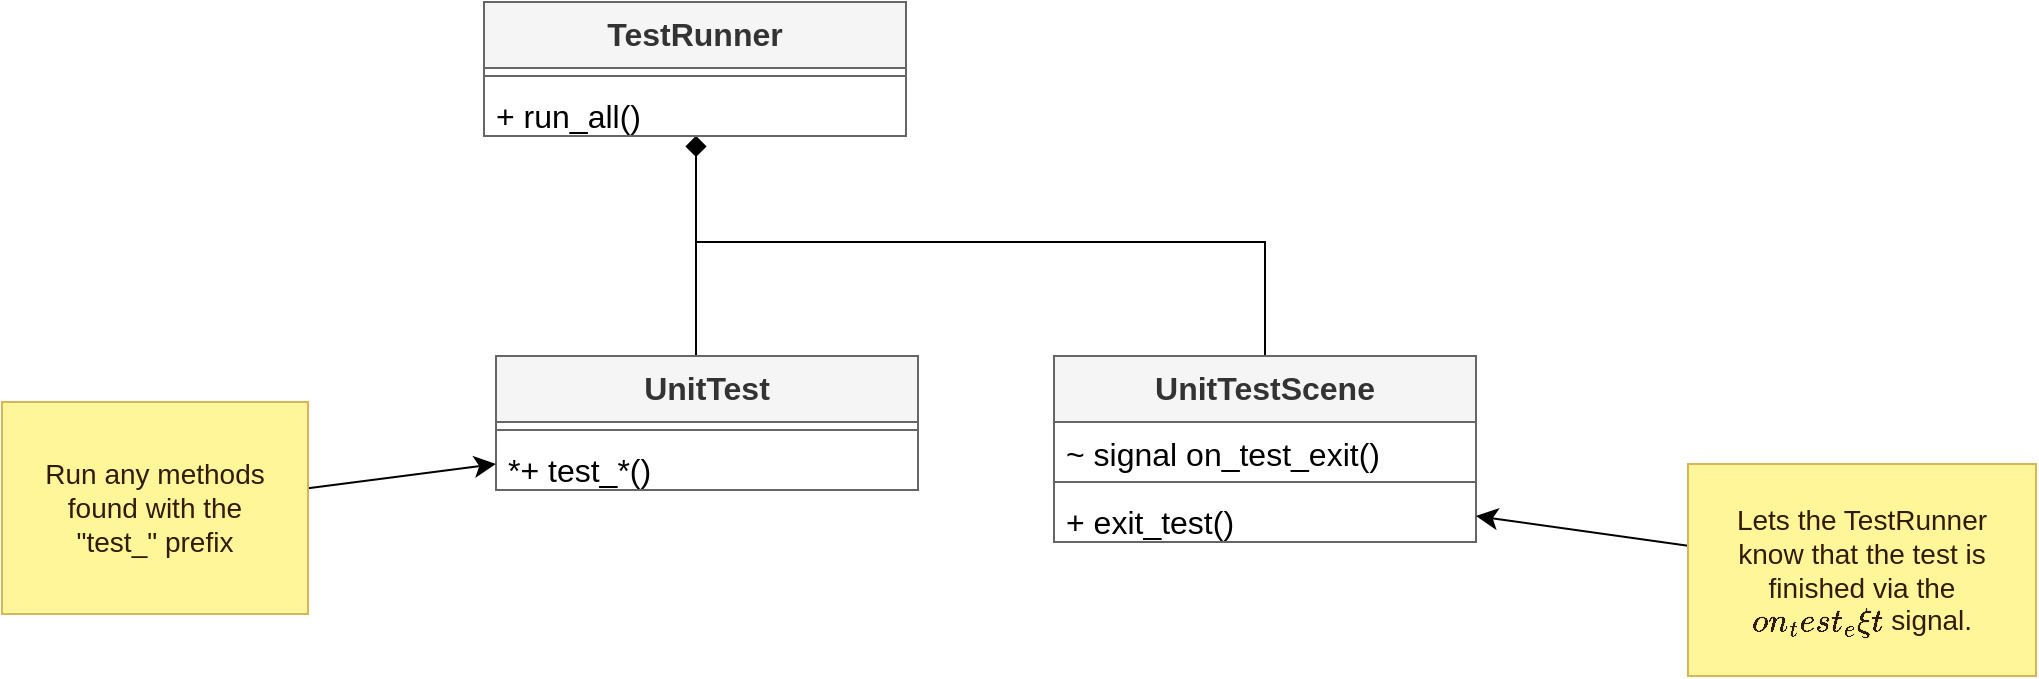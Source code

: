 <mxfile version="21.2.8" type="device" pages="2">
  <diagram name="Class Diagram" id="6y82QvWqDyoeqdexZ-E8">
    <mxGraphModel dx="1962" dy="1407" grid="0" gridSize="10" guides="1" tooltips="1" connect="1" arrows="1" fold="1" page="0" pageScale="1" pageWidth="850" pageHeight="1100" background="#FFFFFF" math="0" shadow="0">
      <root>
        <mxCell id="0" />
        <mxCell id="1" parent="0" />
        <mxCell id="i5709W2-B1kpcJ32isYm-6" style="edgeStyle=orthogonalEdgeStyle;rounded=0;orthogonalLoop=1;jettySize=auto;html=1;fontSize=12;startSize=8;endSize=8;endArrow=diamond;endFill=1;" edge="1" parent="1" source="tM5TyMosLTcsv8V2hco5-1" target="i5709W2-B1kpcJ32isYm-1">
          <mxGeometry relative="1" as="geometry">
            <Array as="points">
              <mxPoint x="560" y="-93" />
              <mxPoint x="275" y="-93" />
            </Array>
          </mxGeometry>
        </mxCell>
        <mxCell id="tM5TyMosLTcsv8V2hco5-1" value="UnitTestScene" style="swimlane;fontStyle=1;align=center;verticalAlign=top;childLayout=stackLayout;horizontal=1;startSize=33;horizontalStack=0;resizeParent=1;resizeParentMax=0;resizeLast=0;collapsible=1;marginBottom=0;whiteSpace=wrap;html=1;fontSize=16;fillColor=#f5f5f5;fontColor=#333333;strokeColor=#666666;swimlaneFillColor=default;" parent="1" vertex="1">
          <mxGeometry x="454" y="-36" width="211" height="93" as="geometry" />
        </mxCell>
        <mxCell id="tM5TyMosLTcsv8V2hco5-2" value="~ signal on_test_exit()" style="text;strokeColor=none;fillColor=none;align=left;verticalAlign=top;spacingLeft=4;spacingRight=4;overflow=hidden;rotatable=0;points=[[0,0.5],[1,0.5]];portConstraint=eastwest;whiteSpace=wrap;html=1;fontSize=16;" parent="tM5TyMosLTcsv8V2hco5-1" vertex="1">
          <mxGeometry y="33" width="211" height="26" as="geometry" />
        </mxCell>
        <mxCell id="tM5TyMosLTcsv8V2hco5-3" value="" style="line;strokeWidth=1;fillColor=none;align=left;verticalAlign=middle;spacingTop=-1;spacingLeft=3;spacingRight=3;rotatable=0;labelPosition=right;points=[];portConstraint=eastwest;strokeColor=inherit;fontSize=16;" parent="tM5TyMosLTcsv8V2hco5-1" vertex="1">
          <mxGeometry y="59" width="211" height="8" as="geometry" />
        </mxCell>
        <mxCell id="tM5TyMosLTcsv8V2hco5-4" value="+ exit_test()" style="text;strokeColor=none;fillColor=none;align=left;verticalAlign=top;spacingLeft=4;spacingRight=4;overflow=hidden;rotatable=0;points=[[0,0.5],[1,0.5]];portConstraint=eastwest;whiteSpace=wrap;html=1;fontSize=16;" parent="tM5TyMosLTcsv8V2hco5-1" vertex="1">
          <mxGeometry y="67" width="211" height="26" as="geometry" />
        </mxCell>
        <mxCell id="tM5TyMosLTcsv8V2hco5-13" value="" style="edgeStyle=none;curved=1;rounded=0;orthogonalLoop=1;jettySize=auto;html=1;fontSize=12;startSize=8;endSize=8;entryX=1;entryY=0.5;entryDx=0;entryDy=0;" parent="1" source="tM5TyMosLTcsv8V2hco5-14" target="tM5TyMosLTcsv8V2hco5-4" edge="1">
          <mxGeometry relative="1" as="geometry">
            <mxPoint x="512.891" y="157" as="sourcePoint" />
          </mxGeometry>
        </mxCell>
        <mxCell id="tM5TyMosLTcsv8V2hco5-14" value="Lets the TestRunner know that the test is finished via the `on_test_exit` signal." style="whiteSpace=wrap;html=1;fontSize=14;fillColor=#FFF599;strokeColor=#d6b656;spacingLeft=10;spacingBottom=10;spacingRight=10;spacingTop=10;fontColor=#331A00;" parent="1" vertex="1">
          <mxGeometry x="771" y="18" width="174" height="106" as="geometry" />
        </mxCell>
        <mxCell id="i5709W2-B1kpcJ32isYm-5" style="edgeStyle=orthogonalEdgeStyle;rounded=0;orthogonalLoop=1;jettySize=auto;html=1;fontSize=12;startSize=8;endSize=8;endArrow=diamond;endFill=1;" edge="1" parent="1" source="J8-6YeeYZxeiOP6BvH8y-1" target="i5709W2-B1kpcJ32isYm-1">
          <mxGeometry relative="1" as="geometry">
            <Array as="points">
              <mxPoint x="275" y="-91" />
              <mxPoint x="275" y="-91" />
            </Array>
          </mxGeometry>
        </mxCell>
        <mxCell id="J8-6YeeYZxeiOP6BvH8y-1" value="UnitTest" style="swimlane;fontStyle=1;align=center;verticalAlign=top;childLayout=stackLayout;horizontal=1;startSize=33;horizontalStack=0;resizeParent=1;resizeParentMax=0;resizeLast=0;collapsible=1;marginBottom=0;whiteSpace=wrap;html=1;fontSize=16;fillColor=#f5f5f5;fontColor=#333333;strokeColor=#666666;swimlaneFillColor=default;" parent="1" vertex="1">
          <mxGeometry x="175" y="-36" width="211" height="67" as="geometry" />
        </mxCell>
        <mxCell id="i5709W2-B1kpcJ32isYm-4" value="" style="line;strokeWidth=1;fillColor=none;align=left;verticalAlign=middle;spacingTop=-1;spacingLeft=3;spacingRight=3;rotatable=0;labelPosition=right;points=[];portConstraint=eastwest;strokeColor=inherit;fontSize=16;" vertex="1" parent="J8-6YeeYZxeiOP6BvH8y-1">
          <mxGeometry y="33" width="211" height="8" as="geometry" />
        </mxCell>
        <mxCell id="J8-6YeeYZxeiOP6BvH8y-4" value="*+ test_*()" style="text;strokeColor=none;fillColor=none;align=left;verticalAlign=top;spacingLeft=4;spacingRight=4;overflow=hidden;rotatable=0;points=[[0,0.5],[1,0.5]];portConstraint=eastwest;whiteSpace=wrap;html=1;fontSize=16;" parent="J8-6YeeYZxeiOP6BvH8y-1" vertex="1">
          <mxGeometry y="41" width="211" height="26" as="geometry" />
        </mxCell>
        <mxCell id="J8-6YeeYZxeiOP6BvH8y-6" style="edgeStyle=none;curved=1;rounded=0;orthogonalLoop=1;jettySize=auto;html=1;fontSize=12;startSize=8;endSize=8;entryX=0;entryY=0.5;entryDx=0;entryDy=0;" parent="1" source="J8-6YeeYZxeiOP6BvH8y-5" target="J8-6YeeYZxeiOP6BvH8y-4" edge="1">
          <mxGeometry relative="1" as="geometry" />
        </mxCell>
        <mxCell id="J8-6YeeYZxeiOP6BvH8y-5" value="Run any methods found with the &quot;test_&quot; prefix" style="whiteSpace=wrap;html=1;fontSize=14;fillColor=#FFF599;strokeColor=#d6b656;spacingLeft=10;spacingBottom=10;spacingRight=10;spacingTop=10;fontColor=#331A00;" parent="1" vertex="1">
          <mxGeometry x="-72" y="-13" width="153" height="106" as="geometry" />
        </mxCell>
        <mxCell id="i5709W2-B1kpcJ32isYm-1" value="TestRunner" style="swimlane;fontStyle=1;align=center;verticalAlign=top;childLayout=stackLayout;horizontal=1;startSize=33;horizontalStack=0;resizeParent=1;resizeParentMax=0;resizeLast=0;collapsible=1;marginBottom=0;whiteSpace=wrap;html=1;fontSize=16;fillColor=#f5f5f5;fontColor=#333333;strokeColor=#666666;swimlaneFillColor=default;" vertex="1" parent="1">
          <mxGeometry x="169" y="-213" width="211" height="67" as="geometry" />
        </mxCell>
        <mxCell id="i5709W2-B1kpcJ32isYm-3" value="" style="line;strokeWidth=1;fillColor=none;align=left;verticalAlign=middle;spacingTop=-1;spacingLeft=3;spacingRight=3;rotatable=0;labelPosition=right;points=[];portConstraint=eastwest;strokeColor=inherit;fontSize=16;" vertex="1" parent="i5709W2-B1kpcJ32isYm-1">
          <mxGeometry y="33" width="211" height="8" as="geometry" />
        </mxCell>
        <mxCell id="i5709W2-B1kpcJ32isYm-2" value="+ run_all()" style="text;strokeColor=none;fillColor=none;align=left;verticalAlign=top;spacingLeft=4;spacingRight=4;overflow=hidden;rotatable=0;points=[[0,0.5],[1,0.5]];portConstraint=eastwest;whiteSpace=wrap;html=1;fontSize=16;" vertex="1" parent="i5709W2-B1kpcJ32isYm-1">
          <mxGeometry y="41" width="211" height="26" as="geometry" />
        </mxCell>
      </root>
    </mxGraphModel>
  </diagram>
  <diagram id="hkPfzNNbUrFvuuMmF8mX" name="Sequence: Run All">
    <mxGraphModel dx="2238" dy="1585" grid="0" gridSize="10" guides="1" tooltips="1" connect="1" arrows="1" fold="1" page="0" pageScale="1" pageWidth="850" pageHeight="1100" background="#FFFFFF" math="0" shadow="0">
      <root>
        <mxCell id="0" />
        <mxCell id="1" parent="0" />
        <mxCell id="KkMCgTxBBTBBrHVNEJOE-18" value="loop" style="shape=umlFrame;whiteSpace=wrap;html=1;pointerEvents=0;fontSize=16;labelBackgroundColor=none;swimlaneFillColor=default;" parent="1" vertex="1">
          <mxGeometry x="-37" y="161" width="508" height="612" as="geometry" />
        </mxCell>
        <mxCell id="KkMCgTxBBTBBrHVNEJOE-19" value="alt" style="shape=umlFrame;whiteSpace=wrap;html=1;pointerEvents=0;fontSize=16;swimlaneFillColor=#E6E6E6;" parent="1" vertex="1">
          <mxGeometry x="-26" y="204" width="487" height="561" as="geometry" />
        </mxCell>
        <mxCell id="02iZ_VtH3Efv8Gho3ET1-1" value="User" style="shape=umlLifeline;perimeter=lifelinePerimeter;whiteSpace=wrap;html=1;container=1;dropTarget=0;collapsible=0;recursiveResize=0;outlineConnect=0;portConstraint=eastwest;newEdgeStyle={&quot;edgeStyle&quot;:&quot;elbowEdgeStyle&quot;,&quot;elbow&quot;:&quot;vertical&quot;,&quot;curved&quot;:0,&quot;rounded&quot;:0};participant=umlActor;fontSize=16;spacingTop=-70;" parent="1" vertex="1">
          <mxGeometry x="-280" y="-296" width="20" height="1205" as="geometry" />
        </mxCell>
        <mxCell id="02iZ_VtH3Efv8Gho3ET1-2" value="Dock" style="shape=umlLifeline;perimeter=lifelinePerimeter;whiteSpace=wrap;html=1;container=1;dropTarget=0;collapsible=0;recursiveResize=0;outlineConnect=0;portConstraint=eastwest;newEdgeStyle={&quot;edgeStyle&quot;:&quot;elbowEdgeStyle&quot;,&quot;elbow&quot;:&quot;vertical&quot;,&quot;curved&quot;:0,&quot;rounded&quot;:0};fontSize=16;" parent="1" vertex="1">
          <mxGeometry x="-167" y="-296" width="100" height="1207" as="geometry" />
        </mxCell>
        <mxCell id="02iZ_VtH3Efv8Gho3ET1-3" value="Test Runner" style="shape=umlLifeline;perimeter=lifelinePerimeter;whiteSpace=wrap;html=1;container=1;dropTarget=0;collapsible=0;recursiveResize=0;outlineConnect=0;portConstraint=eastwest;newEdgeStyle={&quot;edgeStyle&quot;:&quot;elbowEdgeStyle&quot;,&quot;elbow&quot;:&quot;vertical&quot;,&quot;curved&quot;:0,&quot;rounded&quot;:0};fontSize=14;size=77;" parent="1" vertex="1">
          <mxGeometry x="-7" y="-117" width="122" height="956" as="geometry" />
        </mxCell>
        <mxCell id="KkMCgTxBBTBBrHVNEJOE-15" value="" style="html=1;points=[];perimeter=orthogonalPerimeter;outlineConnect=0;targetShapes=umlLifeline;portConstraint=eastwest;newEdgeStyle={&quot;edgeStyle&quot;:&quot;elbowEdgeStyle&quot;,&quot;elbow&quot;:&quot;vertical&quot;,&quot;curved&quot;:0,&quot;rounded&quot;:0};fontSize=16;" parent="02iZ_VtH3Efv8Gho3ET1-3" vertex="1">
          <mxGeometry x="56" y="184" width="10" height="726" as="geometry" />
        </mxCell>
        <mxCell id="KkMCgTxBBTBBrHVNEJOE-16" value="run all UnitTests and&lt;br style=&quot;font-size: 12px;&quot;&gt;UnitTestScenes in order" style="html=1;align=left;spacingLeft=2;endArrow=block;rounded=0;edgeStyle=orthogonalEdgeStyle;curved=0;rounded=0;fontSize=12;startSize=8;endSize=8;dashed=1;" parent="02iZ_VtH3Efv8Gho3ET1-3" source="KkMCgTxBBTBBrHVNEJOE-15" target="KkMCgTxBBTBBrHVNEJOE-15" edge="1">
          <mxGeometry x="0.781" y="-22" relative="1" as="geometry">
            <mxPoint x="116" y="214" as="sourcePoint" />
            <Array as="points">
              <mxPoint x="133" y="205" />
              <mxPoint x="133" y="251" />
            </Array>
            <mxPoint as="offset" />
          </mxGeometry>
        </mxCell>
        <mxCell id="KkMCgTxBBTBBrHVNEJOE-23" value="instantiate and call all unit test &lt;br style=&quot;font-size: 12px;&quot;&gt;methods in UnitTest script" style="html=1;align=left;spacingLeft=2;endArrow=block;rounded=0;edgeStyle=orthogonalEdgeStyle;curved=0;rounded=0;fontSize=12;startSize=8;endSize=8;" parent="02iZ_VtH3Efv8Gho3ET1-3" source="KkMCgTxBBTBBrHVNEJOE-15" target="KkMCgTxBBTBBrHVNEJOE-15" edge="1">
          <mxGeometry x="0.782" y="-25" relative="1" as="geometry">
            <mxPoint x="66" y="349" as="sourcePoint" />
            <Array as="points">
              <mxPoint x="150" y="349" />
              <mxPoint x="150" y="401" />
            </Array>
            <mxPoint x="66" y="432.034" as="targetPoint" />
            <mxPoint as="offset" />
          </mxGeometry>
        </mxCell>
        <mxCell id="02iZ_VtH3Efv8Gho3ET1-4" value="UnitTestScene" style="shape=umlLifeline;perimeter=lifelinePerimeter;whiteSpace=wrap;html=1;container=1;dropTarget=0;collapsible=0;recursiveResize=0;outlineConnect=0;portConstraint=eastwest;newEdgeStyle={&quot;edgeStyle&quot;:&quot;elbowEdgeStyle&quot;,&quot;elbow&quot;:&quot;vertical&quot;,&quot;curved&quot;:0,&quot;rounded&quot;:0};fontSize=14;size=78;" parent="1" vertex="1">
          <mxGeometry x="157" y="425" width="115" height="297" as="geometry" />
        </mxCell>
        <mxCell id="KkMCgTxBBTBBrHVNEJOE-28" value="" style="html=1;points=[];perimeter=orthogonalPerimeter;outlineConnect=0;targetShapes=umlLifeline;portConstraint=eastwest;newEdgeStyle={&quot;edgeStyle&quot;:&quot;elbowEdgeStyle&quot;,&quot;elbow&quot;:&quot;vertical&quot;,&quot;curved&quot;:0,&quot;rounded&quot;:0};fontSize=16;" parent="02iZ_VtH3Efv8Gho3ET1-4" vertex="1">
          <mxGeometry x="53" y="119" width="10" height="161" as="geometry" />
        </mxCell>
        <mxCell id="KkMCgTxBBTBBrHVNEJOE-3" value="play test runner via &lt;br&gt;plugin&#39;s EditorInterface" style="html=1;verticalAlign=bottom;endArrow=block;edgeStyle=elbowEdgeStyle;elbow=vertical;curved=0;rounded=0;fontSize=12;startSize=8;endSize=8;entryX=0.497;entryY=-0.002;entryDx=0;entryDy=0;entryPerimeter=0;" parent="1" source="KkMCgTxBBTBBrHVNEJOE-4" target="02iZ_VtH3Efv8Gho3ET1-3" edge="1">
          <mxGeometry x="0.097" y="6" width="80" relative="1" as="geometry">
            <mxPoint x="-82" y="-190" as="sourcePoint" />
            <mxPoint x="-2" y="-190" as="targetPoint" />
            <Array as="points">
              <mxPoint x="54" y="-178" />
            </Array>
            <mxPoint as="offset" />
          </mxGeometry>
        </mxCell>
        <mxCell id="KkMCgTxBBTBBrHVNEJOE-4" value="" style="html=1;points=[];perimeter=orthogonalPerimeter;outlineConnect=0;targetShapes=umlLifeline;portConstraint=eastwest;newEdgeStyle={&quot;edgeStyle&quot;:&quot;elbowEdgeStyle&quot;,&quot;elbow&quot;:&quot;vertical&quot;,&quot;curved&quot;:0,&quot;rounded&quot;:0};fontSize=16;" parent="1" vertex="1">
          <mxGeometry x="-122" y="-212" width="10" height="1101" as="geometry" />
        </mxCell>
        <mxCell id="KkMCgTxBBTBBrHVNEJOE-7" value="minimize play &lt;br&gt;window" style="html=1;verticalAlign=bottom;endArrow=block;edgeStyle=elbowEdgeStyle;elbow=vertical;curved=0;rounded=0;fontSize=12;startSize=8;endSize=8;" parent="1" source="KkMCgTxBBTBBrHVNEJOE-4" target="02iZ_VtH3Efv8Gho3ET1-3" edge="1">
          <mxGeometry x="-0.021" y="4" width="80" relative="1" as="geometry">
            <mxPoint x="-75" y="1" as="sourcePoint" />
            <mxPoint x="49" y="18" as="targetPoint" />
            <Array as="points">
              <mxPoint x="-44" y="18" />
            </Array>
            <mxPoint as="offset" />
          </mxGeometry>
        </mxCell>
        <mxCell id="KkMCgTxBBTBBrHVNEJOE-13" value="ready" style="html=1;verticalAlign=bottom;startArrow=circle;startFill=1;endArrow=open;startSize=3;endSize=8;edgeStyle=elbowEdgeStyle;elbow=vertical;curved=0;rounded=0;fontSize=12;" parent="1" target="KkMCgTxBBTBBrHVNEJOE-15" edge="1">
          <mxGeometry x="0.06" y="1" width="80" relative="1" as="geometry">
            <mxPoint x="-36" y="73" as="sourcePoint" />
            <mxPoint x="49" y="73" as="targetPoint" />
            <mxPoint as="offset" />
          </mxGeometry>
        </mxCell>
        <mxCell id="KkMCgTxBBTBBrHVNEJOE-14" value="exit_test signal" style="html=1;verticalAlign=bottom;startArrow=none;startFill=0;endArrow=block;startSize=8;edgeStyle=elbowEdgeStyle;elbow=vertical;curved=0;rounded=0;fontSize=12;" parent="1" source="KkMCgTxBBTBBrHVNEJOE-28" edge="1">
          <mxGeometry x="-0.043" y="-2" width="60" relative="1" as="geometry">
            <mxPoint x="49" y="178" as="sourcePoint" />
            <mxPoint x="59" y="697" as="targetPoint" />
            <Array as="points">
              <mxPoint x="123" y="697" />
            </Array>
            <mxPoint as="offset" />
          </mxGeometry>
        </mxCell>
        <mxCell id="KkMCgTxBBTBBrHVNEJOE-20" value="" style="line;strokeWidth=1;fillColor=none;align=left;verticalAlign=middle;spacingTop=-1;spacingLeft=3;spacingRight=3;rotatable=0;labelPosition=right;points=[];portConstraint=eastwest;strokeColor=inherit;fontSize=16;" parent="1" vertex="1">
          <mxGeometry x="-25" y="344" width="486" height="8" as="geometry" />
        </mxCell>
        <mxCell id="KkMCgTxBBTBBrHVNEJOE-21" value="{if UnitTest}" style="text;strokeColor=none;align=right;fillColor=none;html=1;verticalAlign=top;whiteSpace=wrap;rounded=0;fontSize=12;spacingRight=10;" parent="1" vertex="1">
          <mxGeometry x="365" y="204" width="96" height="30" as="geometry" />
        </mxCell>
        <mxCell id="KkMCgTxBBTBBrHVNEJOE-22" value="{if UnitTestScene}" style="text;strokeColor=none;align=right;fillColor=none;html=1;verticalAlign=top;whiteSpace=wrap;rounded=0;fontSize=12;spacingRight=10;" parent="1" vertex="1">
          <mxGeometry x="326" y="348" width="135" height="30" as="geometry" />
        </mxCell>
        <mxCell id="KkMCgTxBBTBBrHVNEJOE-24" value="instatiate UnitTestScene&lt;br&gt;and add to tree" style="html=1;verticalAlign=bottom;endArrow=block;edgeStyle=elbowEdgeStyle;elbow=vertical;curved=0;rounded=0;fontSize=12;startSize=8;endSize=8;entryX=0.476;entryY=-0.001;entryDx=0;entryDy=0;entryPerimeter=0;" parent="1" target="02iZ_VtH3Efv8Gho3ET1-4" edge="1">
          <mxGeometry x="-0.03" y="4" width="80" relative="1" as="geometry">
            <mxPoint x="59" y="403" as="sourcePoint" />
            <mxPoint x="164" y="399" as="targetPoint" />
            <Array as="points">
              <mxPoint x="190" y="403" />
            </Array>
            <mxPoint as="offset" />
          </mxGeometry>
        </mxCell>
        <mxCell id="KkMCgTxBBTBBrHVNEJOE-25" value="run all tests" style="html=1;verticalAlign=bottom;startArrow=oval;startFill=1;endArrow=block;startSize=8;edgeStyle=elbowEdgeStyle;elbow=vertical;curved=0;rounded=0;fontSize=12;" parent="1" source="02iZ_VtH3Efv8Gho3ET1-1" target="KkMCgTxBBTBBrHVNEJOE-4" edge="1">
          <mxGeometry width="60" relative="1" as="geometry">
            <mxPoint x="-241" y="-207" as="sourcePoint" />
            <mxPoint x="-181" y="-207" as="targetPoint" />
            <Array as="points">
              <mxPoint x="-182" y="-197" />
            </Array>
          </mxGeometry>
        </mxCell>
        <mxCell id="KkMCgTxBBTBBrHVNEJOE-27" value="ready &amp;amp;&lt;br&gt;process" style="html=1;verticalAlign=bottom;startArrow=oval;startFill=1;endArrow=block;startSize=8;edgeStyle=elbowEdgeStyle;elbow=vertical;curved=0;rounded=0;fontSize=12;" parent="1" edge="1">
          <mxGeometry width="60" relative="1" as="geometry">
            <mxPoint x="123" y="554.24" as="sourcePoint" />
            <mxPoint x="210" y="554.138" as="targetPoint" />
          </mxGeometry>
        </mxCell>
        <mxCell id="KkMCgTxBBTBBrHVNEJOE-30" style="edgeStyle=none;curved=1;rounded=0;orthogonalLoop=1;jettySize=auto;html=1;fontSize=12;startSize=8;endSize=8;endArrow=diamond;endFill=1;" parent="1" source="KkMCgTxBBTBBrHVNEJOE-29" target="KkMCgTxBBTBBrHVNEJOE-28" edge="1">
          <mxGeometry relative="1" as="geometry" />
        </mxCell>
        <mxCell id="KkMCgTxBBTBBrHVNEJOE-29" value="User code runs and uses `Testing` autoload methods. (This is how the plugin detects error and determines if the UnitTestScene ran successfully)" style="whiteSpace=wrap;html=1;fontSize=14;spacingLeft=10;spacingBottom=10;spacingRight=10;spacingTop=10;fillColor=#f8cecc;strokeColor=#b85450;" parent="1" vertex="1">
          <mxGeometry x="255" y="552.5" width="192" height="144" as="geometry" />
        </mxCell>
        <mxCell id="I2Ki1U4V42nAK9-H1s-x-3" value="{after each test method call}&lt;br style=&quot;font-size: 10px;&quot;&gt;update dock with results" style="html=1;verticalAlign=bottom;startArrow=none;startFill=0;endArrow=block;startSize=8;edgeStyle=elbowEdgeStyle;elbow=vertical;curved=0;rounded=0;fontSize=10;labelBackgroundColor=#FFE6CC;" edge="1" parent="1">
          <mxGeometry x="-0.031" y="13" width="60" relative="1" as="geometry">
            <mxPoint x="49" y="280" as="sourcePoint" />
            <mxPoint x="-112" y="280" as="targetPoint" />
            <Array as="points">
              <mxPoint x="-56" y="280" />
            </Array>
            <mxPoint as="offset" />
          </mxGeometry>
        </mxCell>
        <mxCell id="I2Ki1U4V42nAK9-H1s-x-6" value="&lt;font style=&quot;font-size: 10px;&quot;&gt;update dock with test results&lt;/font&gt;" style="html=1;verticalAlign=bottom;startArrow=none;startFill=0;endArrow=block;startSize=8;edgeStyle=elbowEdgeStyle;elbow=vertical;curved=0;rounded=0;fontSize=12;labelBackgroundColor=#FFE6CC;" edge="1" parent="1" source="KkMCgTxBBTBBrHVNEJOE-15" target="KkMCgTxBBTBBrHVNEJOE-4">
          <mxGeometry x="-0.031" y="7" width="60" relative="1" as="geometry">
            <mxPoint x="39" y="732" as="sourcePoint" />
            <mxPoint x="-112" y="732" as="targetPoint" />
            <Array as="points">
              <mxPoint x="-48" y="737" />
            </Array>
            <mxPoint as="offset" />
          </mxGeometry>
        </mxCell>
        <mxCell id="I2Ki1U4V42nAK9-H1s-x-8" value="on exit play mode" style="html=1;verticalAlign=bottom;startArrow=oval;startFill=1;endArrow=block;startSize=8;edgeStyle=elbowEdgeStyle;elbow=vertical;curved=0;rounded=0;fontSize=12;" edge="1" parent="1" source="02iZ_VtH3Efv8Gho3ET1-3" target="KkMCgTxBBTBBrHVNEJOE-4">
          <mxGeometry width="60" relative="1" as="geometry">
            <mxPoint x="-75" y="890" as="sourcePoint" />
            <mxPoint x="-15" y="890" as="targetPoint" />
            <Array as="points">
              <mxPoint x="-63" y="838" />
            </Array>
          </mxGeometry>
        </mxCell>
        <mxCell id="I2Ki1U4V42nAK9-H1s-x-9" value="testing done" style="html=1;verticalAlign=bottom;endArrow=block;edgeStyle=elbowEdgeStyle;elbow=vertical;curved=0;rounded=0;fontSize=12;startSize=8;endSize=8;" edge="1" parent="1" source="KkMCgTxBBTBBrHVNEJOE-4" target="02iZ_VtH3Efv8Gho3ET1-1">
          <mxGeometry width="80" relative="1" as="geometry">
            <mxPoint x="-249" y="886" as="sourcePoint" />
            <mxPoint x="-169" y="886" as="targetPoint" />
            <Array as="points">
              <mxPoint x="-208" y="875" />
            </Array>
          </mxGeometry>
        </mxCell>
      </root>
    </mxGraphModel>
  </diagram>
</mxfile>
